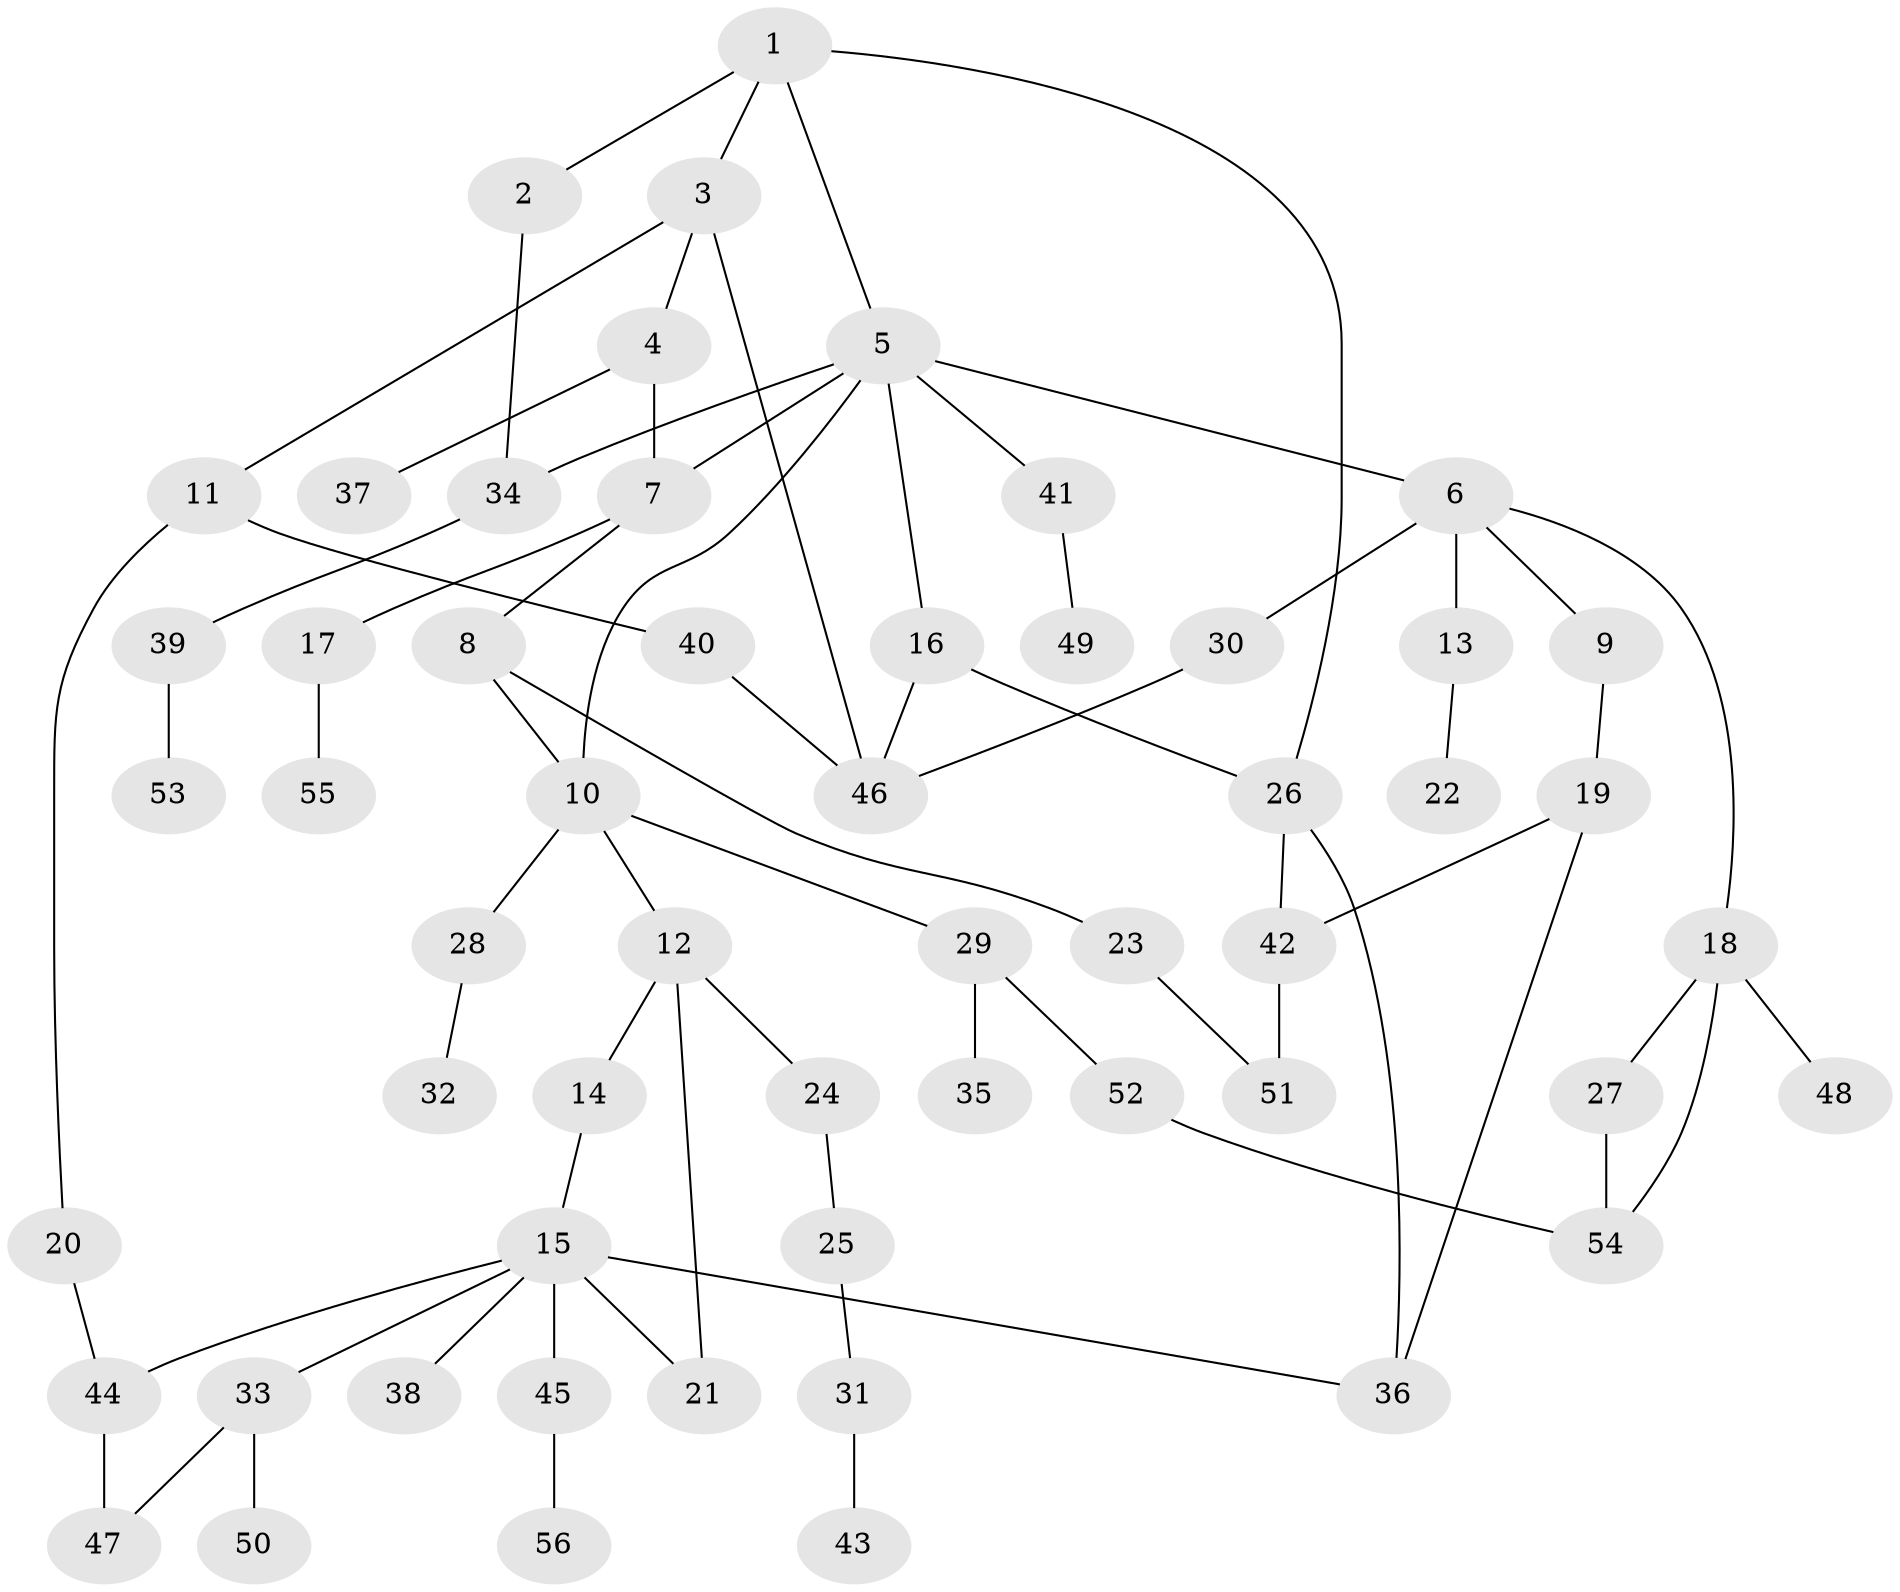// Generated by graph-tools (version 1.1) at 2025/49/03/09/25 03:49:20]
// undirected, 56 vertices, 71 edges
graph export_dot {
graph [start="1"]
  node [color=gray90,style=filled];
  1;
  2;
  3;
  4;
  5;
  6;
  7;
  8;
  9;
  10;
  11;
  12;
  13;
  14;
  15;
  16;
  17;
  18;
  19;
  20;
  21;
  22;
  23;
  24;
  25;
  26;
  27;
  28;
  29;
  30;
  31;
  32;
  33;
  34;
  35;
  36;
  37;
  38;
  39;
  40;
  41;
  42;
  43;
  44;
  45;
  46;
  47;
  48;
  49;
  50;
  51;
  52;
  53;
  54;
  55;
  56;
  1 -- 2;
  1 -- 3;
  1 -- 5;
  1 -- 26;
  2 -- 34;
  3 -- 4;
  3 -- 11;
  3 -- 46;
  4 -- 7;
  4 -- 37;
  5 -- 6;
  5 -- 10;
  5 -- 16;
  5 -- 41;
  5 -- 34;
  5 -- 7;
  6 -- 9;
  6 -- 13;
  6 -- 18;
  6 -- 30;
  7 -- 8;
  7 -- 17;
  8 -- 23;
  8 -- 10;
  9 -- 19;
  10 -- 12;
  10 -- 28;
  10 -- 29;
  11 -- 20;
  11 -- 40;
  12 -- 14;
  12 -- 21;
  12 -- 24;
  13 -- 22;
  14 -- 15;
  15 -- 33;
  15 -- 38;
  15 -- 45;
  15 -- 21;
  15 -- 36;
  15 -- 44;
  16 -- 26;
  16 -- 46;
  17 -- 55;
  18 -- 27;
  18 -- 48;
  18 -- 54;
  19 -- 36;
  19 -- 42;
  20 -- 44;
  23 -- 51;
  24 -- 25;
  25 -- 31;
  26 -- 36;
  26 -- 42;
  27 -- 54;
  28 -- 32;
  29 -- 35;
  29 -- 52;
  30 -- 46;
  31 -- 43;
  33 -- 47;
  33 -- 50;
  34 -- 39;
  39 -- 53;
  40 -- 46;
  41 -- 49;
  42 -- 51;
  44 -- 47;
  45 -- 56;
  52 -- 54;
}
